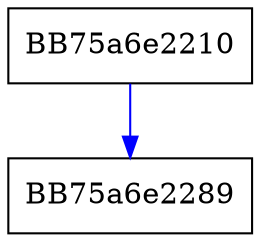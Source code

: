 digraph CreateInstance {
  node [shape="box"];
  graph [splines=ortho];
  BB75a6e2210 -> BB75a6e2289 [color="blue"];
}